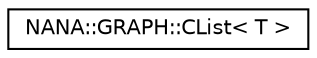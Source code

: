 digraph "类继承关系图"
{
 // LATEX_PDF_SIZE
  edge [fontname="Helvetica",fontsize="10",labelfontname="Helvetica",labelfontsize="10"];
  node [fontname="Helvetica",fontsize="10",shape=record];
  rankdir="LR";
  Node0 [label="NANA::GRAPH::CList\< T \>",height=0.2,width=0.4,color="black", fillcolor="white", style="filled",URL="$class_n_a_n_a_1_1_g_r_a_p_h_1_1_c_list.html",tooltip="普通链表，不同于循环链表"];
}
